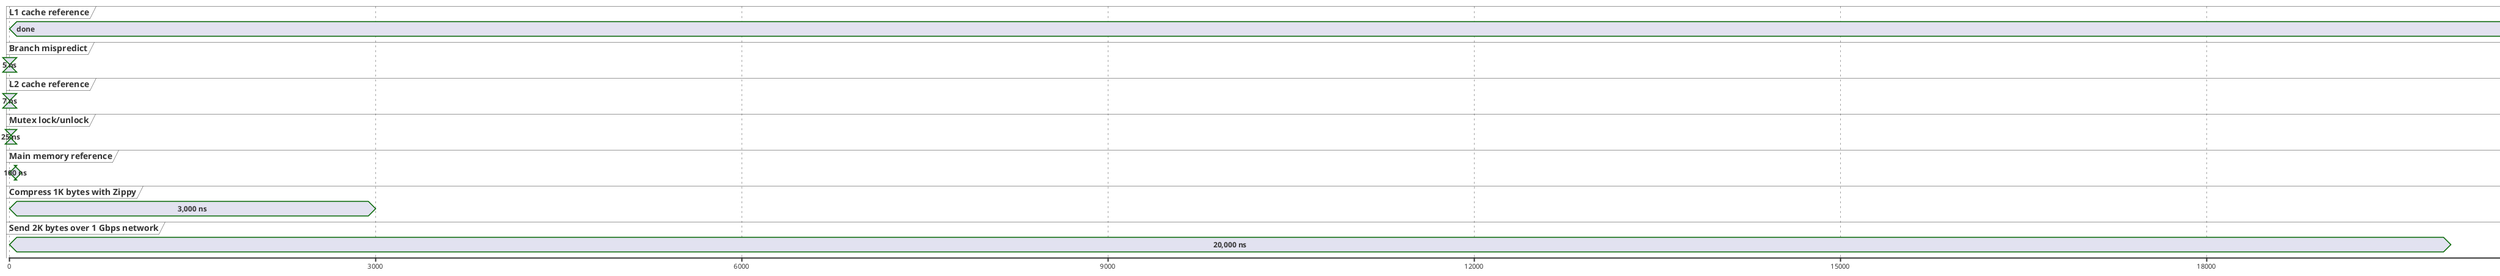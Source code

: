 {
  "sha1": "emicyus2hyp4hix1p8o8hjg11ydclo2",
  "insertion": {
    "when": "2024-06-01T09:03:04.716Z",
    "user": "plantuml@gmail.com"
  }
}
@startuml
concise "L1 cache reference" as L1
concise "Branch mispredict" as BM
concise "L2 cache reference" as L2
concise "Mutex lock/unlock" as MUX
concise "Main memory reference" as MEMREF
concise "Compress 1K bytes with Zippy" as ZIP1K
concise "Send 2K bytes over 1 Gbps network" as SEND2K

scale 3000 as 600 pixels


@0
L1 is done
BM is "5 ns"
L2 is "7 ns"
MUX is "25 ns"
MEMREF is "100 ns"
ZIP1K is "3,000 ns"
SEND2K is "20,000 ns"


@5
BM is {hidden}


@7
L2 is {hidden}

@25
MUX is {hidden}

@100
MEMREF is {hidden}

@3000
ZIP1K is {hidden}

@20000
SEND2K is {hidden}

@enduml
